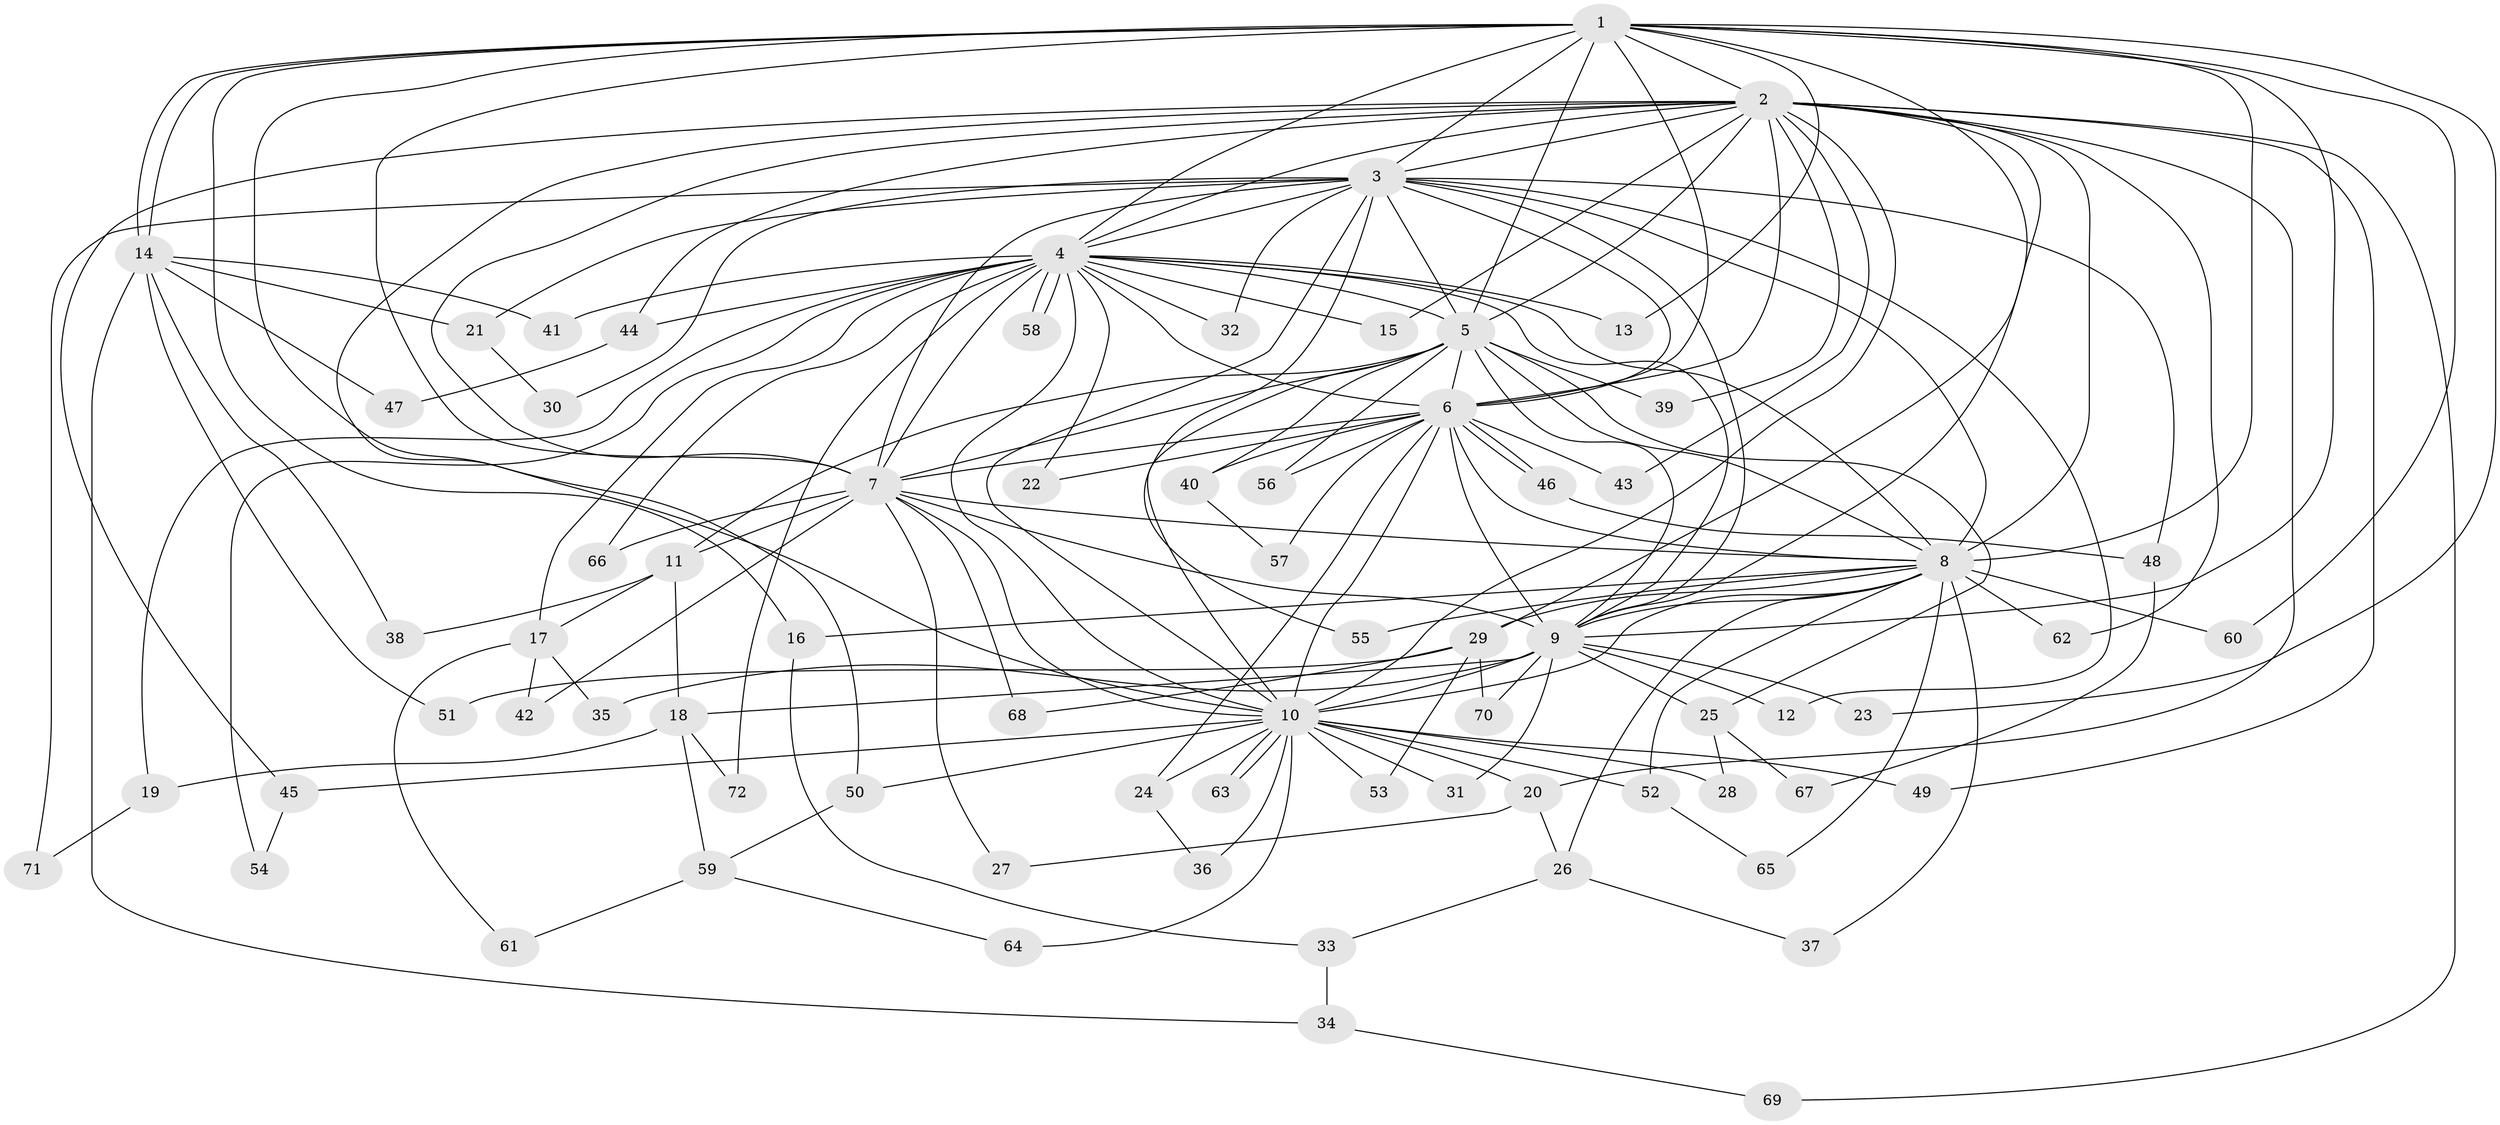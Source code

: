 // Generated by graph-tools (version 1.1) at 2025/49/03/09/25 03:49:37]
// undirected, 72 vertices, 169 edges
graph export_dot {
graph [start="1"]
  node [color=gray90,style=filled];
  1;
  2;
  3;
  4;
  5;
  6;
  7;
  8;
  9;
  10;
  11;
  12;
  13;
  14;
  15;
  16;
  17;
  18;
  19;
  20;
  21;
  22;
  23;
  24;
  25;
  26;
  27;
  28;
  29;
  30;
  31;
  32;
  33;
  34;
  35;
  36;
  37;
  38;
  39;
  40;
  41;
  42;
  43;
  44;
  45;
  46;
  47;
  48;
  49;
  50;
  51;
  52;
  53;
  54;
  55;
  56;
  57;
  58;
  59;
  60;
  61;
  62;
  63;
  64;
  65;
  66;
  67;
  68;
  69;
  70;
  71;
  72;
  1 -- 2;
  1 -- 3;
  1 -- 4;
  1 -- 5;
  1 -- 6;
  1 -- 7;
  1 -- 8;
  1 -- 9;
  1 -- 10;
  1 -- 13;
  1 -- 14;
  1 -- 14;
  1 -- 16;
  1 -- 23;
  1 -- 29;
  1 -- 60;
  2 -- 3;
  2 -- 4;
  2 -- 5;
  2 -- 6;
  2 -- 7;
  2 -- 8;
  2 -- 9;
  2 -- 10;
  2 -- 15;
  2 -- 20;
  2 -- 39;
  2 -- 43;
  2 -- 44;
  2 -- 45;
  2 -- 49;
  2 -- 50;
  2 -- 62;
  2 -- 69;
  3 -- 4;
  3 -- 5;
  3 -- 6;
  3 -- 7;
  3 -- 8;
  3 -- 9;
  3 -- 10;
  3 -- 12;
  3 -- 21;
  3 -- 30;
  3 -- 32;
  3 -- 48;
  3 -- 55;
  3 -- 71;
  4 -- 5;
  4 -- 6;
  4 -- 7;
  4 -- 8;
  4 -- 9;
  4 -- 10;
  4 -- 13;
  4 -- 15;
  4 -- 17;
  4 -- 19;
  4 -- 22;
  4 -- 32;
  4 -- 41;
  4 -- 44;
  4 -- 54;
  4 -- 58;
  4 -- 58;
  4 -- 66;
  4 -- 72;
  5 -- 6;
  5 -- 7;
  5 -- 8;
  5 -- 9;
  5 -- 10;
  5 -- 11;
  5 -- 25;
  5 -- 39;
  5 -- 40;
  5 -- 56;
  6 -- 7;
  6 -- 8;
  6 -- 9;
  6 -- 10;
  6 -- 22;
  6 -- 24;
  6 -- 40;
  6 -- 43;
  6 -- 46;
  6 -- 46;
  6 -- 56;
  6 -- 57;
  7 -- 8;
  7 -- 9;
  7 -- 10;
  7 -- 11;
  7 -- 27;
  7 -- 42;
  7 -- 66;
  7 -- 68;
  8 -- 9;
  8 -- 10;
  8 -- 16;
  8 -- 26;
  8 -- 29;
  8 -- 37;
  8 -- 52;
  8 -- 55;
  8 -- 60;
  8 -- 62;
  8 -- 65;
  9 -- 10;
  9 -- 12;
  9 -- 18;
  9 -- 23;
  9 -- 25;
  9 -- 31;
  9 -- 35;
  9 -- 70;
  10 -- 20;
  10 -- 24;
  10 -- 28;
  10 -- 31;
  10 -- 36;
  10 -- 45;
  10 -- 49;
  10 -- 50;
  10 -- 52;
  10 -- 53;
  10 -- 63;
  10 -- 63;
  10 -- 64;
  11 -- 17;
  11 -- 18;
  11 -- 38;
  14 -- 21;
  14 -- 34;
  14 -- 38;
  14 -- 41;
  14 -- 47;
  14 -- 51;
  16 -- 33;
  17 -- 35;
  17 -- 42;
  17 -- 61;
  18 -- 19;
  18 -- 59;
  18 -- 72;
  19 -- 71;
  20 -- 26;
  20 -- 27;
  21 -- 30;
  24 -- 36;
  25 -- 28;
  25 -- 67;
  26 -- 33;
  26 -- 37;
  29 -- 51;
  29 -- 53;
  29 -- 68;
  29 -- 70;
  33 -- 34;
  34 -- 69;
  40 -- 57;
  44 -- 47;
  45 -- 54;
  46 -- 48;
  48 -- 67;
  50 -- 59;
  52 -- 65;
  59 -- 61;
  59 -- 64;
}
